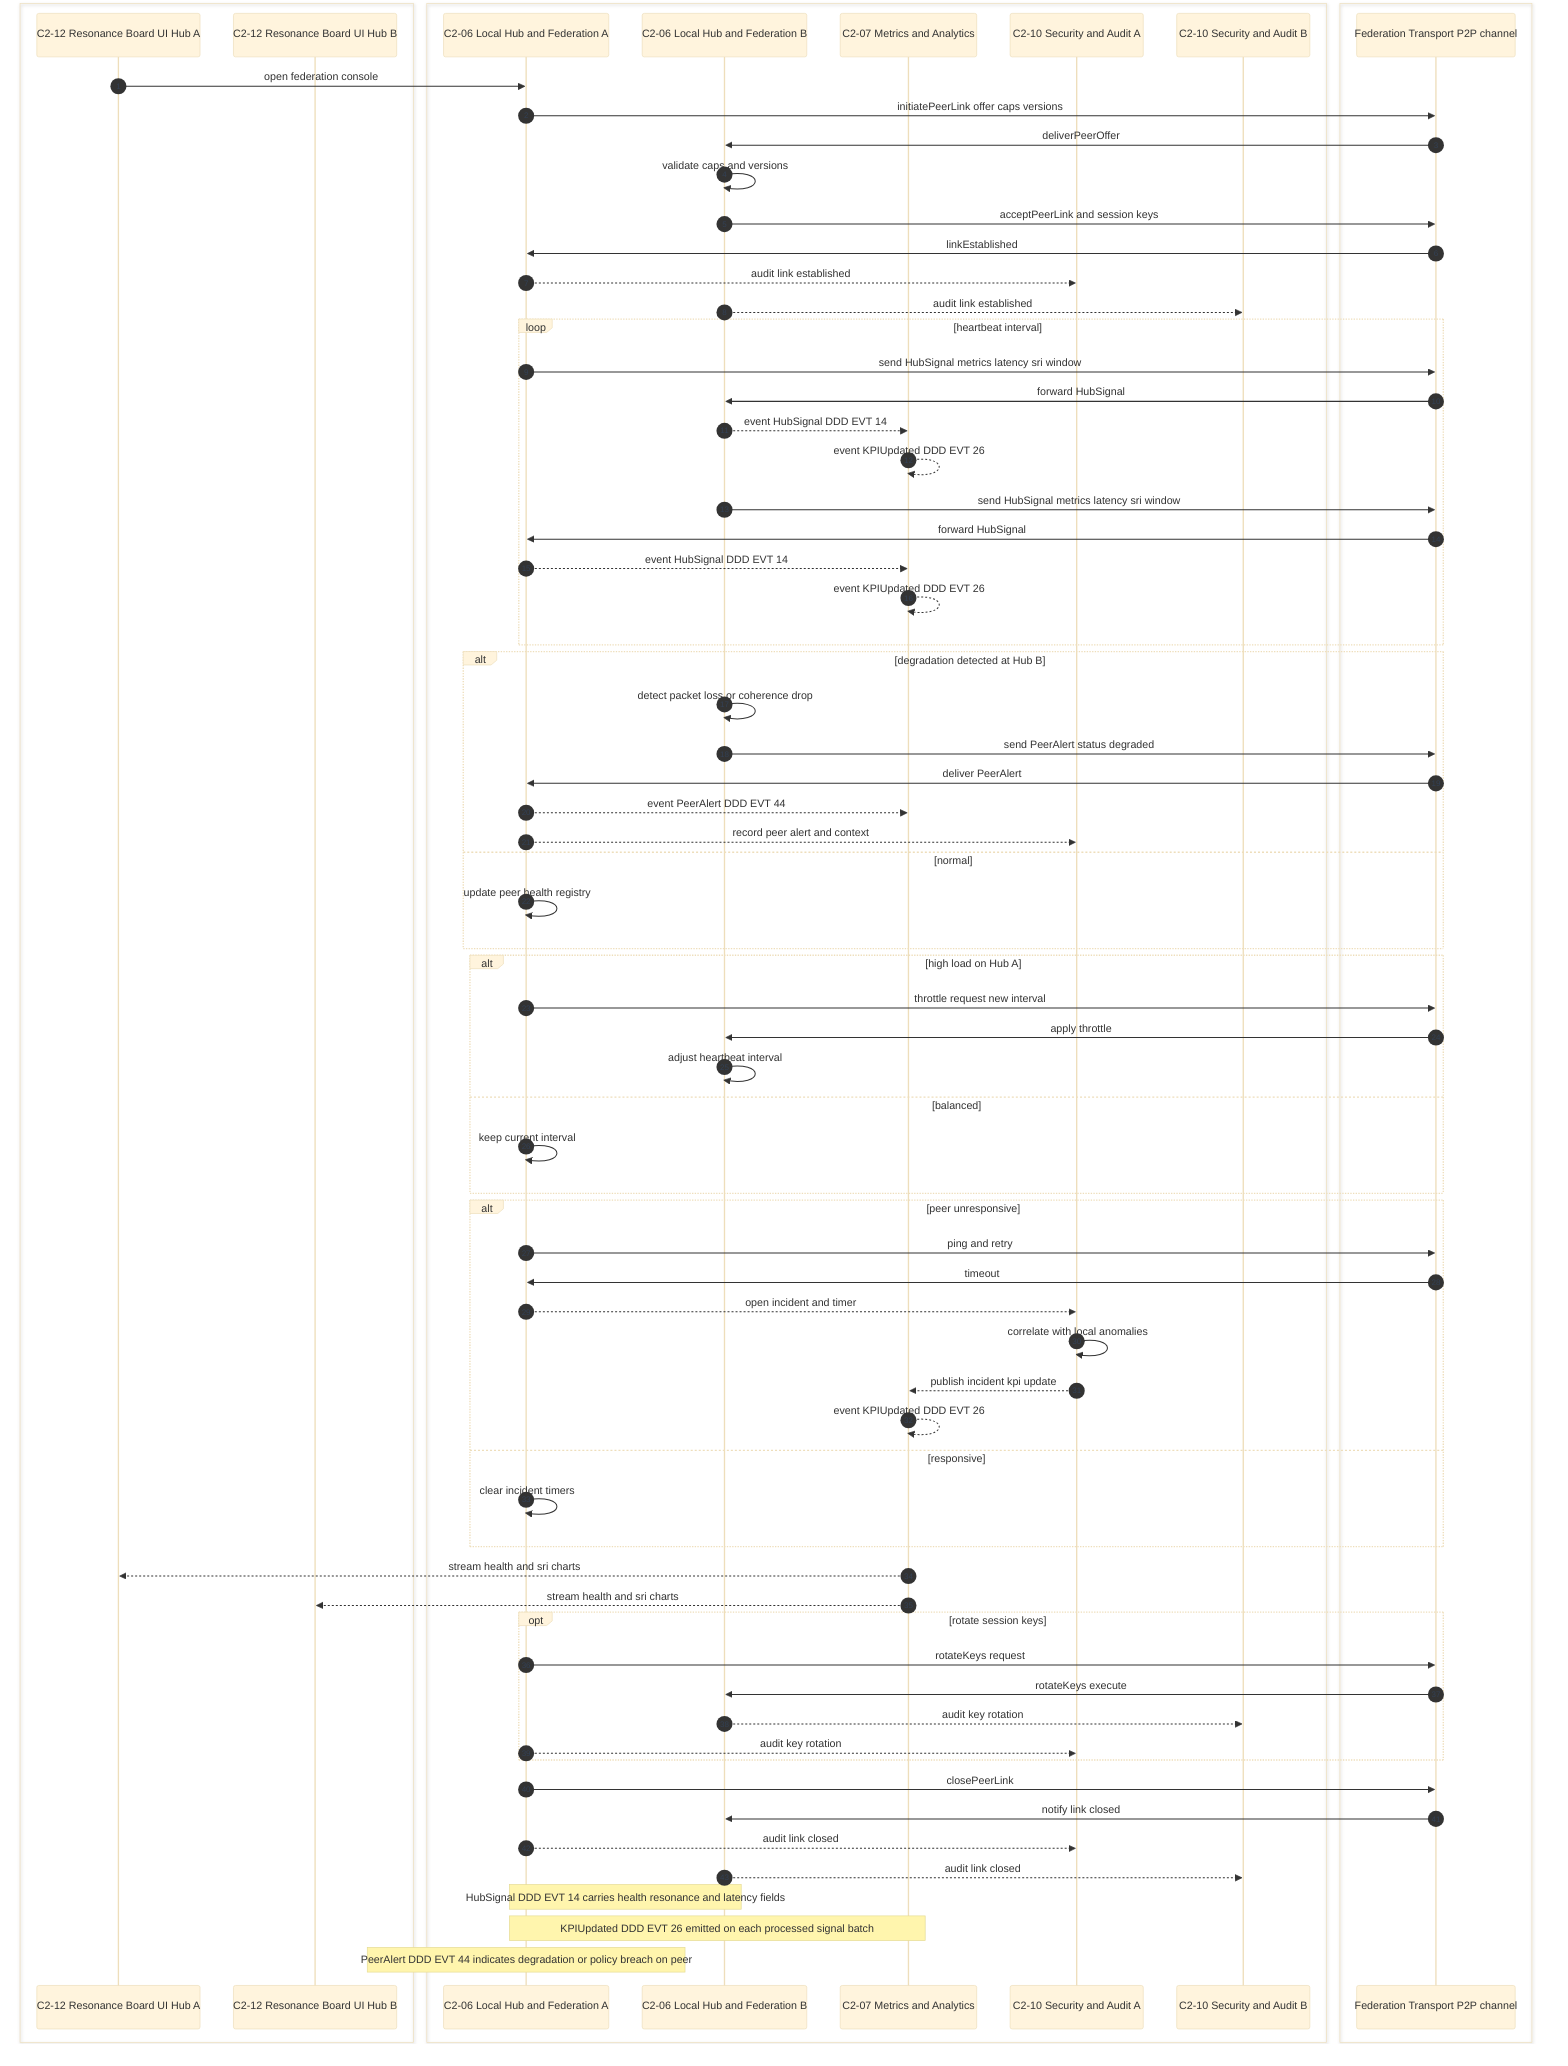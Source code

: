 %%{init: {'theme':'base','themeVariables':{ 'sequenceNumberColor':'#334155'}}}%%

sequenceDiagram
autonumber

box #8b5cf6 UI
  participant UIA as C2-12 Resonance Board UI Hub A
  participant UIB as C2-12 Resonance Board UI Hub B
end

box #ff8b00 Core Services
  participant HUBA as C2-06 Local Hub and Federation A
  participant HUBB as C2-06 Local Hub and Federation B
  participant META as C2-07 Metrics and Analytics
  participant SECA as C2-10 Security and Audit A
  participant SECB as C2-10 Security and Audit B
end

box #e5e7eb Transport
  participant BUS as Federation Transport P2P channel
end

%% -------- Establish link and capabilities --------
UIA ->> HUBA: open federation console
HUBA ->> BUS: initiatePeerLink offer caps versions
BUS ->> HUBB: deliverPeerOffer
HUBB ->> HUBB: validate caps and versions
HUBB ->> BUS: acceptPeerLink and session keys
BUS ->> HUBA: linkEstablished
HUBA -->> SECA: audit link established
HUBB -->> SECB: audit link established

%% -------- Periodic health and resonance signals --------
loop heartbeat interval
  HUBA ->> BUS: send HubSignal metrics latency sri window
  BUS ->> HUBB: forward HubSignal
  HUBB -->> META: event HubSignal DDD EVT 14
  META -->> META: event KPIUpdated DDD EVT 26

  HUBB ->> BUS: send HubSignal metrics latency sri window
  BUS ->> HUBA: forward HubSignal
  HUBA -->> META: event HubSignal DDD EVT 14
  META -->> META: event KPIUpdated DDD EVT 26
end

%% -------- Degradation detection and peer alert --------
alt degradation detected at Hub B
  HUBB ->> HUBB: detect packet loss or coherence drop
  HUBB ->> BUS: send PeerAlert status degraded
  BUS ->> HUBA: deliver PeerAlert
  HUBA -->> META: event PeerAlert DDD EVT 44
  HUBA -->> SECA: record peer alert and context
else normal
  HUBA ->> HUBA: update peer health registry
end

%% -------- Optional rate and backpressure control --------
alt high load on Hub A
  HUBA ->> BUS: throttle request new interval
  BUS ->> HUBB: apply throttle
  HUBB ->> HUBB: adjust heartbeat interval
else balanced
  HUBA ->> HUBA: keep current interval
end

%% -------- Optional failover path --------
alt peer unresponsive
  HUBA ->> BUS: ping and retry
  BUS ->> HUBA: timeout
  HUBA -->> SECA: open incident and timer
  SECA ->> SECA: correlate with local anomalies
  SECA -->> META: publish incident kpi update
  META -->> META: event KPIUpdated DDD EVT 26
else responsive
  HUBA ->> HUBA: clear incident timers
end

%% -------- UI updates --------
META -->> UIA: stream health and sri charts
META -->> UIB: stream health and sri charts

%% -------- Close or rotate session --------
opt rotate session keys
  HUBA ->> BUS: rotateKeys request
  BUS ->> HUBB: rotateKeys execute
  HUBB -->> SECB: audit key rotation
  HUBA -->> SECA: audit key rotation
end

%% -------- Completion --------
HUBA ->> BUS: closePeerLink
BUS ->> HUBB: notify link closed
HUBA -->> SECA: audit link closed
HUBB -->> SECB: audit link closed

%% Notes
Note over HUBA,HUBB: HubSignal DDD EVT 14 carries health resonance and latency fields
Note over HUBA,META: KPIUpdated DDD EVT 26 emitted on each processed signal batch
Note over HUBA: PeerAlert DDD EVT 44 indicates degradation or policy breach on peer